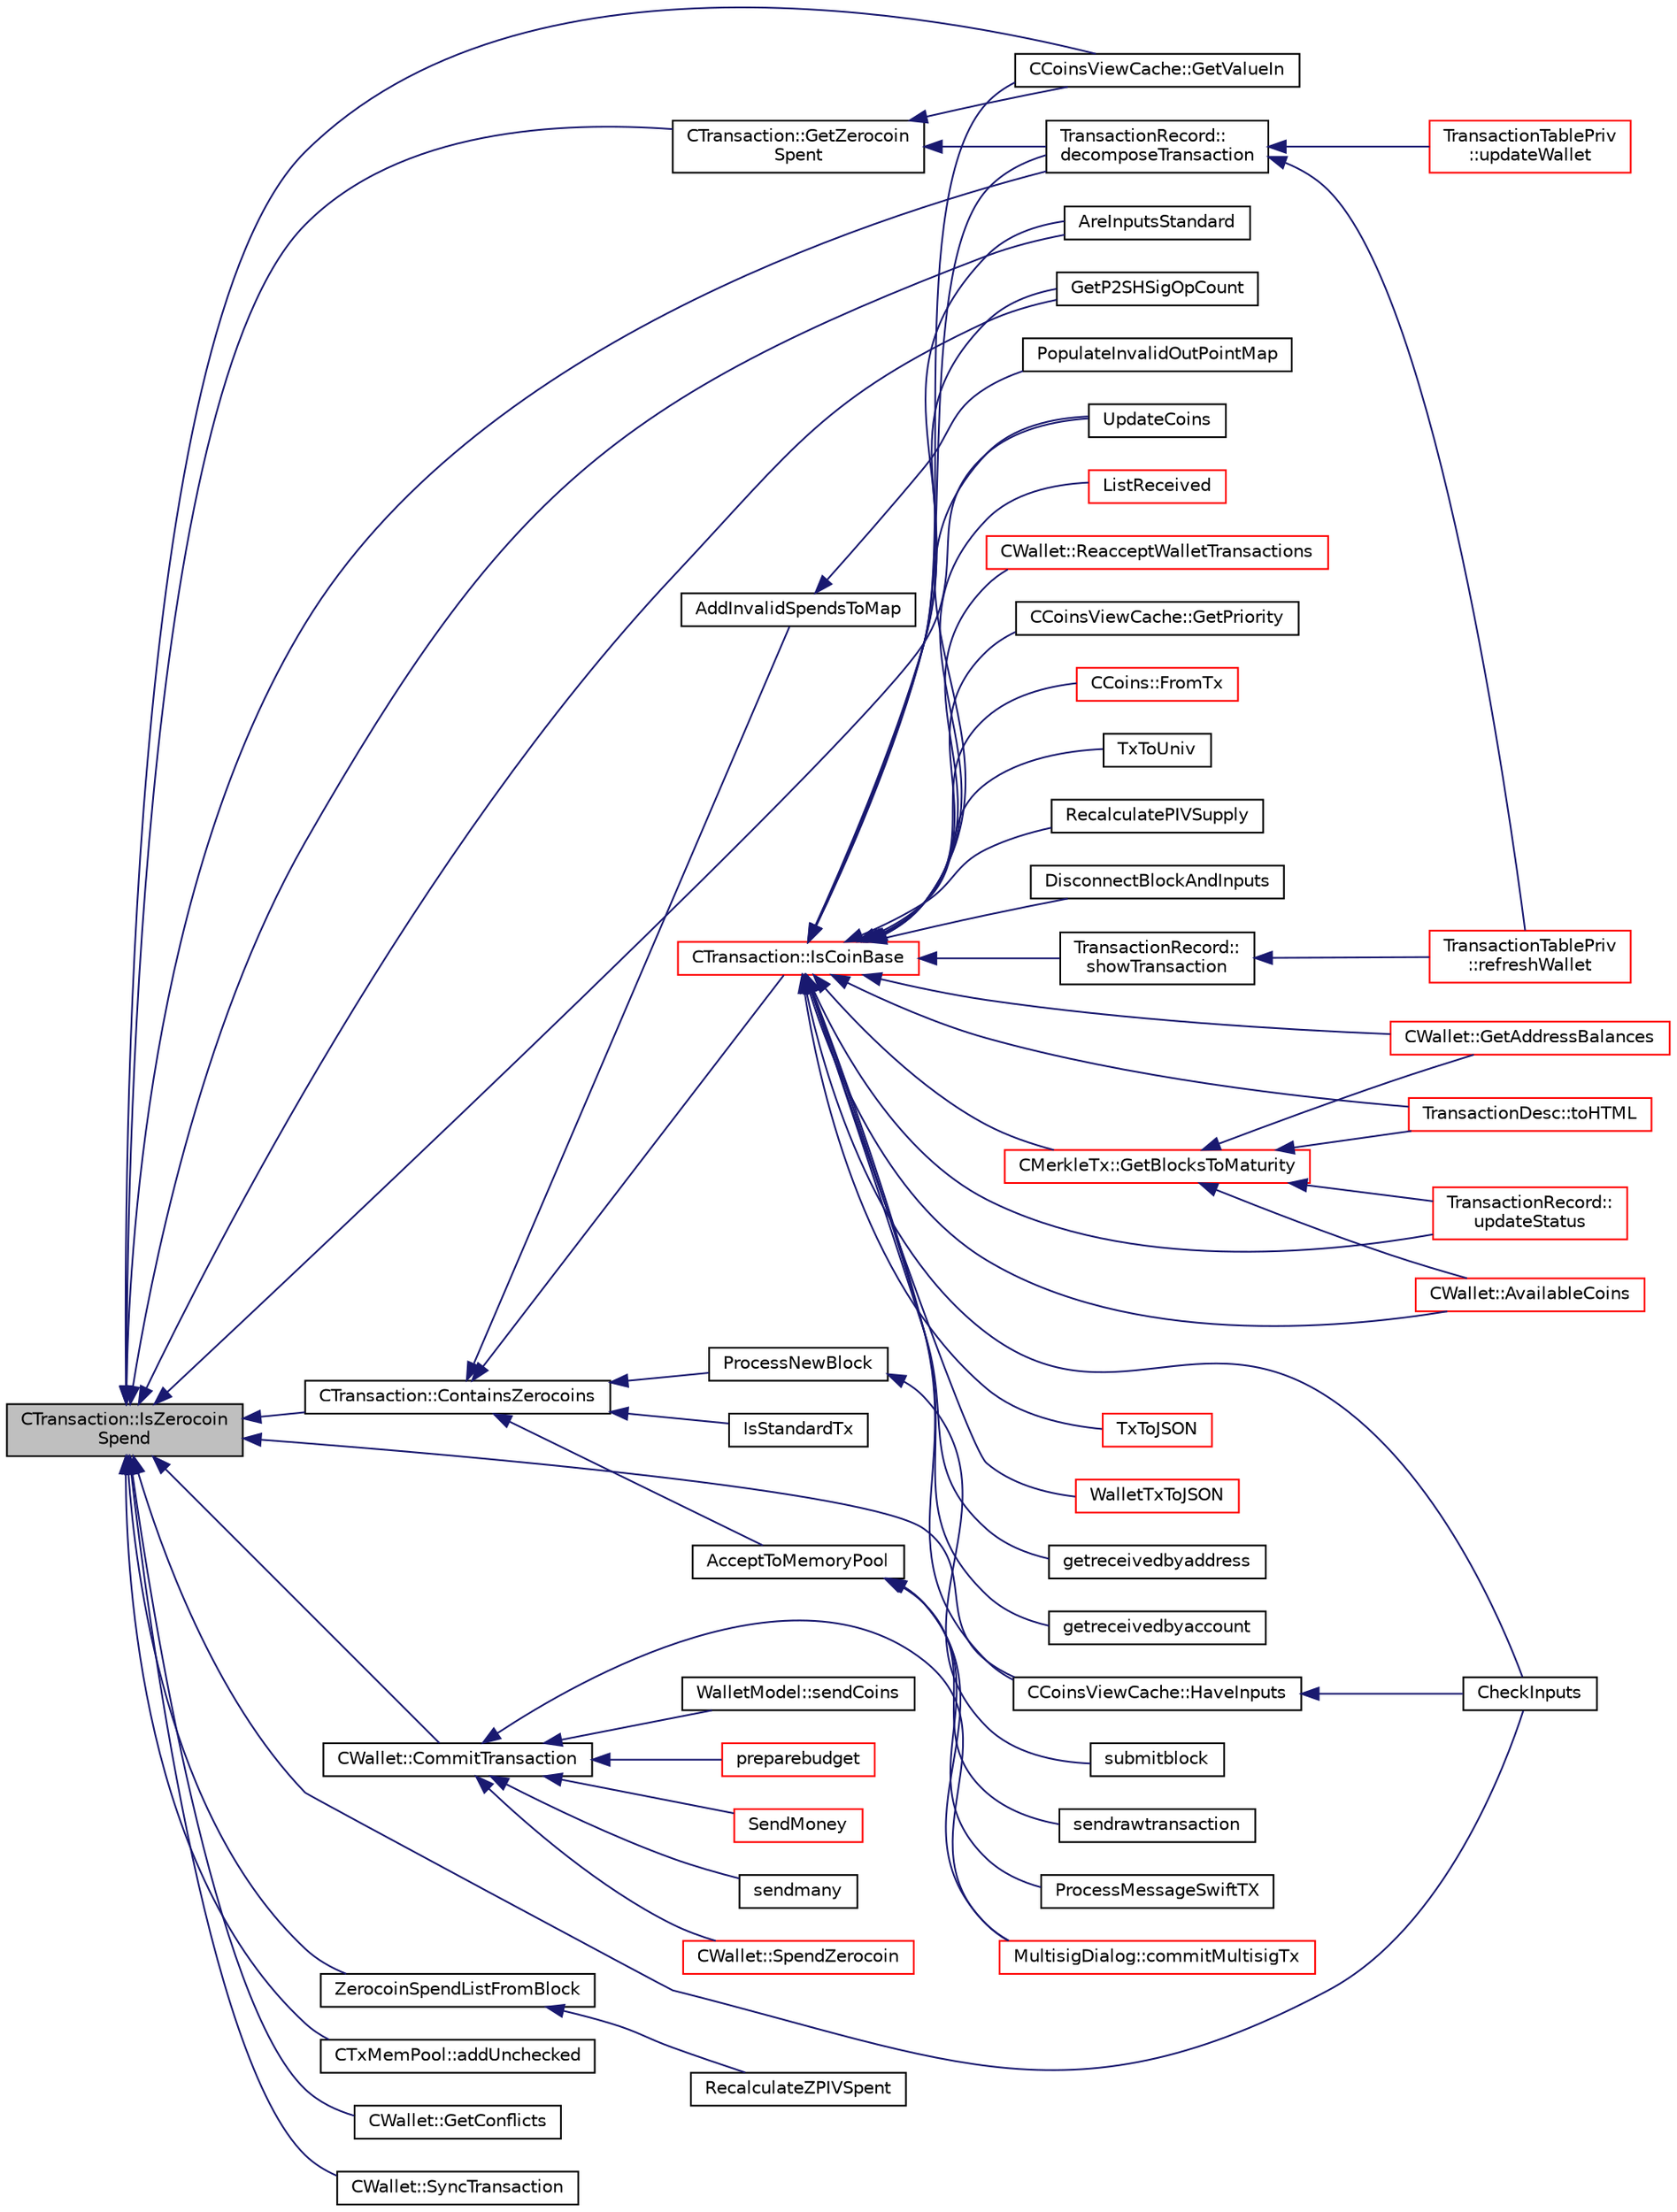 digraph "CTransaction::IsZerocoinSpend"
{
  edge [fontname="Helvetica",fontsize="10",labelfontname="Helvetica",labelfontsize="10"];
  node [fontname="Helvetica",fontsize="10",shape=record];
  rankdir="LR";
  Node784 [label="CTransaction::IsZerocoin\lSpend",height=0.2,width=0.4,color="black", fillcolor="grey75", style="filled", fontcolor="black"];
  Node784 -> Node785 [dir="back",color="midnightblue",fontsize="10",style="solid",fontname="Helvetica"];
  Node785 [label="CCoinsViewCache::GetValueIn",height=0.2,width=0.4,color="black", fillcolor="white", style="filled",URL="$class_c_coins_view_cache.html#a1a8cd6069fba96939ffcb1bd36ffb921",tooltip="Amount of divx coming in to a transaction Note that lightweight clients may not know anything besides..."];
  Node784 -> Node786 [dir="back",color="midnightblue",fontsize="10",style="solid",fontname="Helvetica"];
  Node786 [label="CCoinsViewCache::HaveInputs",height=0.2,width=0.4,color="black", fillcolor="white", style="filled",URL="$class_c_coins_view_cache.html#a5b1abd71c95dc7be2523b9c28839ec29",tooltip="Check whether all prevouts of the transaction are present in the UTXO set represented by this view..."];
  Node786 -> Node787 [dir="back",color="midnightblue",fontsize="10",style="solid",fontname="Helvetica"];
  Node787 [label="CheckInputs",height=0.2,width=0.4,color="black", fillcolor="white", style="filled",URL="$main_8h.html#aec29d3e8abda6a014ca910e7c73b4df7",tooltip="Check whether all inputs of this transaction are valid (no double spends, scripts & sigs..."];
  Node784 -> Node788 [dir="back",color="midnightblue",fontsize="10",style="solid",fontname="Helvetica"];
  Node788 [label="AreInputsStandard",height=0.2,width=0.4,color="black", fillcolor="white", style="filled",URL="$main_8h.html#a791e33e18bea9861e449e6ebcfce8890",tooltip="Check transaction inputs, and make sure any pay-to-script-hash transactions are evaluating IsStandard..."];
  Node784 -> Node789 [dir="back",color="midnightblue",fontsize="10",style="solid",fontname="Helvetica"];
  Node789 [label="GetP2SHSigOpCount",height=0.2,width=0.4,color="black", fillcolor="white", style="filled",URL="$main_8h.html#a312fadbeec896d49437733e986f3df04",tooltip="Count ECDSA signature operations in pay-to-script-hash inputs. "];
  Node784 -> Node790 [dir="back",color="midnightblue",fontsize="10",style="solid",fontname="Helvetica"];
  Node790 [label="ZerocoinSpendListFromBlock",height=0.2,width=0.4,color="black", fillcolor="white", style="filled",URL="$main_8h.html#a79d886b5a0e7d08dc7308749b7aed9d7"];
  Node790 -> Node791 [dir="back",color="midnightblue",fontsize="10",style="solid",fontname="Helvetica"];
  Node791 [label="RecalculateZPIVSpent",height=0.2,width=0.4,color="black", fillcolor="white", style="filled",URL="$main_8h.html#ab76a54f954d7ae3a7b89bccd76a8592d"];
  Node784 -> Node792 [dir="back",color="midnightblue",fontsize="10",style="solid",fontname="Helvetica"];
  Node792 [label="UpdateCoins",height=0.2,width=0.4,color="black", fillcolor="white", style="filled",URL="$main_8h.html#acb54672aa2ce74f5068a5cf660432b67",tooltip="Apply the effects of this transaction on the UTXO set represented by view. "];
  Node784 -> Node787 [dir="back",color="midnightblue",fontsize="10",style="solid",fontname="Helvetica"];
  Node784 -> Node793 [dir="back",color="midnightblue",fontsize="10",style="solid",fontname="Helvetica"];
  Node793 [label="CTransaction::GetZerocoin\lSpent",height=0.2,width=0.4,color="black", fillcolor="white", style="filled",URL="$class_c_transaction.html#a531f3c53fe315296726dcdbf0b22f1dc"];
  Node793 -> Node785 [dir="back",color="midnightblue",fontsize="10",style="solid",fontname="Helvetica"];
  Node793 -> Node794 [dir="back",color="midnightblue",fontsize="10",style="solid",fontname="Helvetica"];
  Node794 [label="TransactionRecord::\ldecomposeTransaction",height=0.2,width=0.4,color="black", fillcolor="white", style="filled",URL="$class_transaction_record.html#a9f5db4465fa5fdcc3f9af525096bcdb9"];
  Node794 -> Node795 [dir="back",color="midnightblue",fontsize="10",style="solid",fontname="Helvetica"];
  Node795 [label="TransactionTablePriv\l::refreshWallet",height=0.2,width=0.4,color="red", fillcolor="white", style="filled",URL="$class_transaction_table_priv.html#a1f81da5d7cfb2aac03a5e18e6bc91792"];
  Node794 -> Node797 [dir="back",color="midnightblue",fontsize="10",style="solid",fontname="Helvetica"];
  Node797 [label="TransactionTablePriv\l::updateWallet",height=0.2,width=0.4,color="red", fillcolor="white", style="filled",URL="$class_transaction_table_priv.html#a5a8454ce91251c4d9eb927bf2850745c"];
  Node784 -> Node799 [dir="back",color="midnightblue",fontsize="10",style="solid",fontname="Helvetica"];
  Node799 [label="CTransaction::ContainsZerocoins",height=0.2,width=0.4,color="black", fillcolor="white", style="filled",URL="$class_c_transaction.html#a613051e8e5651a7500cb455f37dd1116"];
  Node799 -> Node800 [dir="back",color="midnightblue",fontsize="10",style="solid",fontname="Helvetica"];
  Node800 [label="IsStandardTx",height=0.2,width=0.4,color="black", fillcolor="white", style="filled",URL="$main_8cpp.html#acd163a09d0e4384ebe85dead57730dd7"];
  Node799 -> Node801 [dir="back",color="midnightblue",fontsize="10",style="solid",fontname="Helvetica"];
  Node801 [label="AcceptToMemoryPool",height=0.2,width=0.4,color="black", fillcolor="white", style="filled",URL="$main_8h.html#ac15fbe47fe9342a0049ca2aa1a1a5905",tooltip="(try to) add transaction to memory pool "];
  Node801 -> Node802 [dir="back",color="midnightblue",fontsize="10",style="solid",fontname="Helvetica"];
  Node802 [label="MultisigDialog::commitMultisigTx",height=0.2,width=0.4,color="red", fillcolor="white", style="filled",URL="$class_multisig_dialog.html#a4b8f46adc64493a801bffb464b7c09ea"];
  Node801 -> Node804 [dir="back",color="midnightblue",fontsize="10",style="solid",fontname="Helvetica"];
  Node804 [label="sendrawtransaction",height=0.2,width=0.4,color="black", fillcolor="white", style="filled",URL="$rpcrawtransaction_8cpp.html#ad5aad44f890060f42efb49acf349511e"];
  Node801 -> Node805 [dir="back",color="midnightblue",fontsize="10",style="solid",fontname="Helvetica"];
  Node805 [label="ProcessMessageSwiftTX",height=0.2,width=0.4,color="black", fillcolor="white", style="filled",URL="$swifttx_8h.html#a155e5c12fe35b2b4129c46ba9b66b06f"];
  Node799 -> Node806 [dir="back",color="midnightblue",fontsize="10",style="solid",fontname="Helvetica"];
  Node806 [label="AddInvalidSpendsToMap",height=0.2,width=0.4,color="black", fillcolor="white", style="filled",URL="$main_8cpp.html#a0fd4db861b95e570b19439b08c95a2de"];
  Node806 -> Node807 [dir="back",color="midnightblue",fontsize="10",style="solid",fontname="Helvetica"];
  Node807 [label="PopulateInvalidOutPointMap",height=0.2,width=0.4,color="black", fillcolor="white", style="filled",URL="$main_8h.html#ae7d38ec9b36061a4216d318d34dde6e2"];
  Node799 -> Node808 [dir="back",color="midnightblue",fontsize="10",style="solid",fontname="Helvetica"];
  Node808 [label="ProcessNewBlock",height=0.2,width=0.4,color="black", fillcolor="white", style="filled",URL="$main_8h.html#abb32e71aca0c6a769d419194ada13851",tooltip="Process an incoming block. "];
  Node808 -> Node809 [dir="back",color="midnightblue",fontsize="10",style="solid",fontname="Helvetica"];
  Node809 [label="submitblock",height=0.2,width=0.4,color="black", fillcolor="white", style="filled",URL="$rpcmining_8cpp.html#a6fc1aa077add8cb1c74207056616134d"];
  Node799 -> Node810 [dir="back",color="midnightblue",fontsize="10",style="solid",fontname="Helvetica"];
  Node810 [label="CTransaction::IsCoinBase",height=0.2,width=0.4,color="red", fillcolor="white", style="filled",URL="$class_c_transaction.html#a96256e8ac1bf79ad9c057e48c41132dd"];
  Node810 -> Node785 [dir="back",color="midnightblue",fontsize="10",style="solid",fontname="Helvetica"];
  Node810 -> Node786 [dir="back",color="midnightblue",fontsize="10",style="solid",fontname="Helvetica"];
  Node810 -> Node811 [dir="back",color="midnightblue",fontsize="10",style="solid",fontname="Helvetica"];
  Node811 [label="CCoinsViewCache::GetPriority",height=0.2,width=0.4,color="black", fillcolor="white", style="filled",URL="$class_c_coins_view_cache.html#a111d5a94709eaccd57bafe6ab1d938af",tooltip="Return priority of tx at height nHeight. "];
  Node810 -> Node812 [dir="back",color="midnightblue",fontsize="10",style="solid",fontname="Helvetica"];
  Node812 [label="CCoins::FromTx",height=0.2,width=0.4,color="red", fillcolor="white", style="filled",URL="$class_c_coins.html#abf67e501a1d207c892c1f52dd383956e"];
  Node810 -> Node814 [dir="back",color="midnightblue",fontsize="10",style="solid",fontname="Helvetica"];
  Node814 [label="TxToUniv",height=0.2,width=0.4,color="black", fillcolor="white", style="filled",URL="$core__write_8cpp.html#aeb901ca565e3df0e3bc0c9863ad8f53a"];
  Node810 -> Node788 [dir="back",color="midnightblue",fontsize="10",style="solid",fontname="Helvetica"];
  Node810 -> Node789 [dir="back",color="midnightblue",fontsize="10",style="solid",fontname="Helvetica"];
  Node810 -> Node792 [dir="back",color="midnightblue",fontsize="10",style="solid",fontname="Helvetica"];
  Node810 -> Node787 [dir="back",color="midnightblue",fontsize="10",style="solid",fontname="Helvetica"];
  Node810 -> Node815 [dir="back",color="midnightblue",fontsize="10",style="solid",fontname="Helvetica"];
  Node815 [label="RecalculatePIVSupply",height=0.2,width=0.4,color="black", fillcolor="white", style="filled",URL="$main_8h.html#a4bf981fb0a1da46e5ad6b803846c2ca0"];
  Node810 -> Node816 [dir="back",color="midnightblue",fontsize="10",style="solid",fontname="Helvetica"];
  Node816 [label="DisconnectBlockAndInputs",height=0.2,width=0.4,color="black", fillcolor="white", style="filled",URL="$main_8cpp.html#acc33d7f850152cbbb9d00f7c71d99704"];
  Node810 -> Node817 [dir="back",color="midnightblue",fontsize="10",style="solid",fontname="Helvetica"];
  Node817 [label="TransactionDesc::toHTML",height=0.2,width=0.4,color="red", fillcolor="white", style="filled",URL="$class_transaction_desc.html#ab7c9dbb2048aae121dd9d75df86e64f4"];
  Node810 -> Node819 [dir="back",color="midnightblue",fontsize="10",style="solid",fontname="Helvetica"];
  Node819 [label="TransactionRecord::\lshowTransaction",height=0.2,width=0.4,color="black", fillcolor="white", style="filled",URL="$class_transaction_record.html#a5ad1d1af4bec5b15a624b7a451e8cdbf",tooltip="Decompose CWallet transaction to model transaction records. "];
  Node819 -> Node795 [dir="back",color="midnightblue",fontsize="10",style="solid",fontname="Helvetica"];
  Node810 -> Node794 [dir="back",color="midnightblue",fontsize="10",style="solid",fontname="Helvetica"];
  Node810 -> Node820 [dir="back",color="midnightblue",fontsize="10",style="solid",fontname="Helvetica"];
  Node820 [label="TransactionRecord::\lupdateStatus",height=0.2,width=0.4,color="red", fillcolor="white", style="filled",URL="$class_transaction_record.html#a9b643dd885a790ae511705a1446556be",tooltip="Update status from core wallet tx. "];
  Node810 -> Node836 [dir="back",color="midnightblue",fontsize="10",style="solid",fontname="Helvetica"];
  Node836 [label="TxToJSON",height=0.2,width=0.4,color="red", fillcolor="white", style="filled",URL="$rpcrawtransaction_8cpp.html#a366b04dae2aae86eee356cc85d759268"];
  Node810 -> Node839 [dir="back",color="midnightblue",fontsize="10",style="solid",fontname="Helvetica"];
  Node839 [label="WalletTxToJSON",height=0.2,width=0.4,color="red", fillcolor="white", style="filled",URL="$rpcwallet_8cpp.html#a28e51f3edfce43e075603e9e315f40c4"];
  Node810 -> Node841 [dir="back",color="midnightblue",fontsize="10",style="solid",fontname="Helvetica"];
  Node841 [label="getreceivedbyaddress",height=0.2,width=0.4,color="black", fillcolor="white", style="filled",URL="$rpcwallet_8cpp.html#abbb6475509aa2e69844f0b3a8bcb422a"];
  Node810 -> Node842 [dir="back",color="midnightblue",fontsize="10",style="solid",fontname="Helvetica"];
  Node842 [label="getreceivedbyaccount",height=0.2,width=0.4,color="black", fillcolor="white", style="filled",URL="$rpcwallet_8cpp.html#a07526be5270b0e55b4a0b79c01205f3d"];
  Node810 -> Node843 [dir="back",color="midnightblue",fontsize="10",style="solid",fontname="Helvetica"];
  Node843 [label="ListReceived",height=0.2,width=0.4,color="red", fillcolor="white", style="filled",URL="$rpcwallet_8cpp.html#a0cc958f67a8d6d0002cb4fee19eddb5c"];
  Node810 -> Node846 [dir="back",color="midnightblue",fontsize="10",style="solid",fontname="Helvetica"];
  Node846 [label="CWallet::ReacceptWalletTransactions",height=0.2,width=0.4,color="red", fillcolor="white", style="filled",URL="$group__map_wallet.html#ga796c23450c8482e10e0c75ae5c1fa8ed"];
  Node810 -> Node848 [dir="back",color="midnightblue",fontsize="10",style="solid",fontname="Helvetica"];
  Node848 [label="CWallet::AvailableCoins",height=0.2,width=0.4,color="red", fillcolor="white", style="filled",URL="$group___actions.html#ga8110e889be0f5915104e07bfe3839c68",tooltip="populate vCoins with vector of available COutputs. "];
  Node810 -> Node879 [dir="back",color="midnightblue",fontsize="10",style="solid",fontname="Helvetica"];
  Node879 [label="CWallet::GetAddressBalances",height=0.2,width=0.4,color="red", fillcolor="white", style="filled",URL="$group___actions.html#gadf2b4ac337ddb271555985cec82e43e6"];
  Node810 -> Node881 [dir="back",color="midnightblue",fontsize="10",style="solid",fontname="Helvetica"];
  Node881 [label="CMerkleTx::GetBlocksToMaturity",height=0.2,width=0.4,color="red", fillcolor="white", style="filled",URL="$class_c_merkle_tx.html#a69ebd437f7b44169659c3527fe73b6ab"];
  Node881 -> Node817 [dir="back",color="midnightblue",fontsize="10",style="solid",fontname="Helvetica"];
  Node881 -> Node820 [dir="back",color="midnightblue",fontsize="10",style="solid",fontname="Helvetica"];
  Node881 -> Node848 [dir="back",color="midnightblue",fontsize="10",style="solid",fontname="Helvetica"];
  Node881 -> Node879 [dir="back",color="midnightblue",fontsize="10",style="solid",fontname="Helvetica"];
  Node784 -> Node794 [dir="back",color="midnightblue",fontsize="10",style="solid",fontname="Helvetica"];
  Node784 -> Node923 [dir="back",color="midnightblue",fontsize="10",style="solid",fontname="Helvetica"];
  Node923 [label="CTxMemPool::addUnchecked",height=0.2,width=0.4,color="black", fillcolor="white", style="filled",URL="$class_c_tx_mem_pool.html#a9e336997572ff8058d65afeb88ddde3b"];
  Node784 -> Node924 [dir="back",color="midnightblue",fontsize="10",style="solid",fontname="Helvetica"];
  Node924 [label="CWallet::GetConflicts",height=0.2,width=0.4,color="black", fillcolor="white", style="filled",URL="$group__map_wallet.html#ga63ace949094f4f52d7ef1f9f321a24e7",tooltip="Get wallet transactions that conflict with given transaction (spend same outputs) ..."];
  Node784 -> Node925 [dir="back",color="midnightblue",fontsize="10",style="solid",fontname="Helvetica"];
  Node925 [label="CWallet::SyncTransaction",height=0.2,width=0.4,color="black", fillcolor="white", style="filled",URL="$group__map_wallet.html#gaac999a0c557887b371bd8d9efaa6ea93"];
  Node784 -> Node926 [dir="back",color="midnightblue",fontsize="10",style="solid",fontname="Helvetica"];
  Node926 [label="CWallet::CommitTransaction",height=0.2,width=0.4,color="black", fillcolor="white", style="filled",URL="$group___actions.html#gaa13fbeaebd271f910a54cc5b82d73fde",tooltip="Call after CreateTransaction unless you want to abort. "];
  Node926 -> Node802 [dir="back",color="midnightblue",fontsize="10",style="solid",fontname="Helvetica"];
  Node926 -> Node927 [dir="back",color="midnightblue",fontsize="10",style="solid",fontname="Helvetica"];
  Node927 [label="WalletModel::sendCoins",height=0.2,width=0.4,color="black", fillcolor="white", style="filled",URL="$class_wallet_model.html#a53443aca544c824550f21e5f87e4ec39"];
  Node926 -> Node928 [dir="back",color="midnightblue",fontsize="10",style="solid",fontname="Helvetica"];
  Node928 [label="preparebudget",height=0.2,width=0.4,color="red", fillcolor="white", style="filled",URL="$rpcmasternode-budget_8cpp.html#a8c07f1b00f74d9d2227428a552679b8c"];
  Node926 -> Node895 [dir="back",color="midnightblue",fontsize="10",style="solid",fontname="Helvetica"];
  Node895 [label="SendMoney",height=0.2,width=0.4,color="red", fillcolor="white", style="filled",URL="$rpcmasternode_8cpp.html#a49669702f73a24c1d1dc5a08d7c0785f"];
  Node926 -> Node886 [dir="back",color="midnightblue",fontsize="10",style="solid",fontname="Helvetica"];
  Node886 [label="sendmany",height=0.2,width=0.4,color="black", fillcolor="white", style="filled",URL="$rpcwallet_8cpp.html#adeb5f23f20fb4e589dab23cadf75c92d"];
  Node926 -> Node930 [dir="back",color="midnightblue",fontsize="10",style="solid",fontname="Helvetica"];
  Node930 [label="CWallet::SpendZerocoin",height=0.2,width=0.4,color="red", fillcolor="white", style="filled",URL="$class_c_wallet.html#aedd0ae4e683ee642272e170b7afd33fe"];
}
